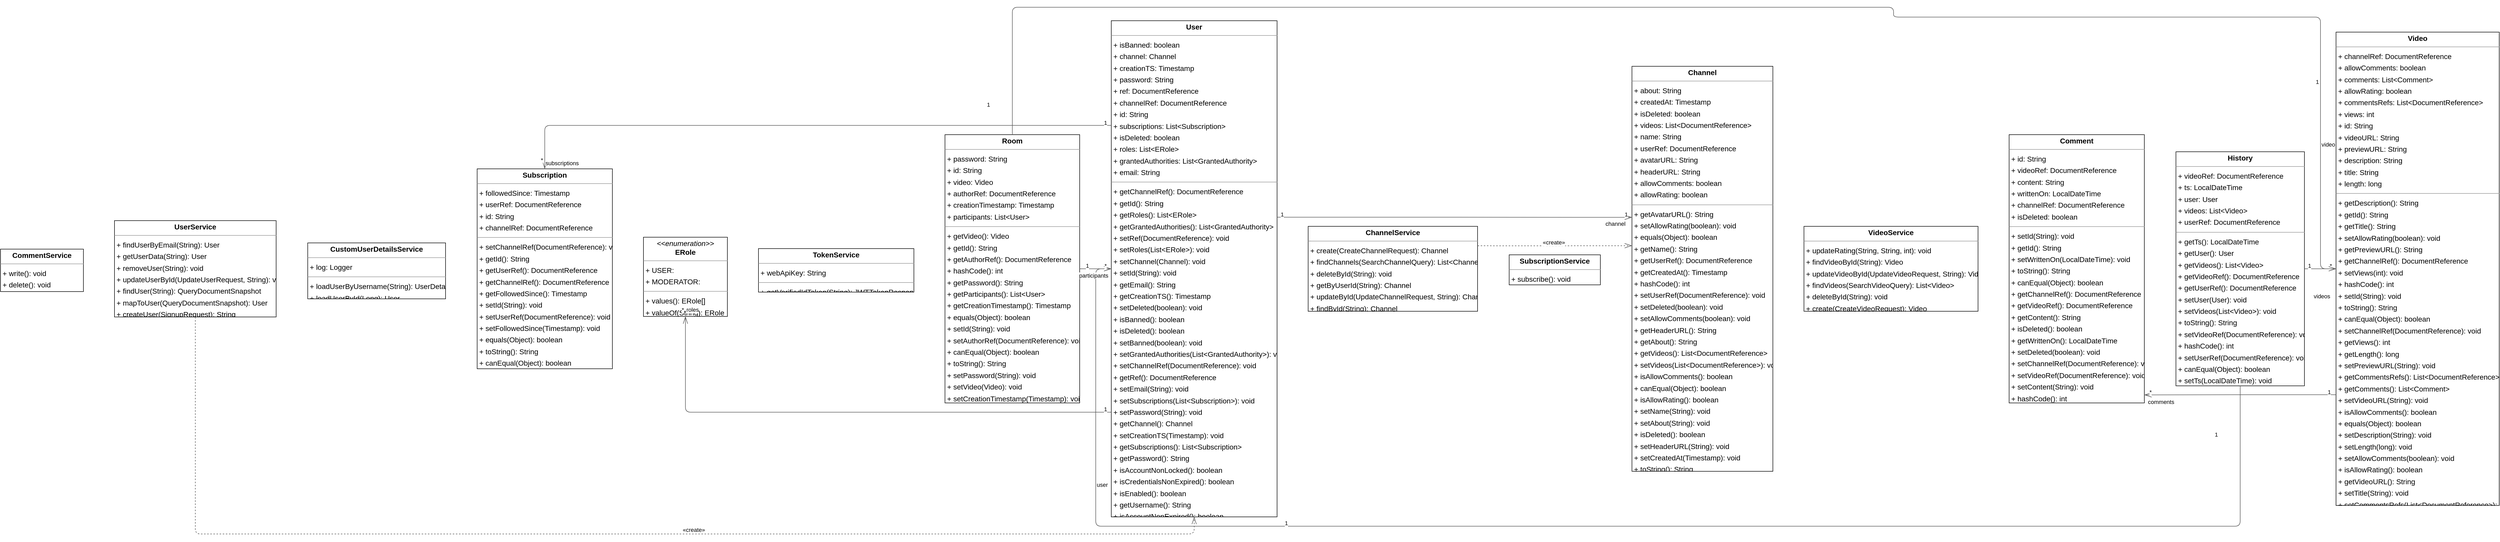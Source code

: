 <mxGraphModel dx="0" dy="0" grid="1" gridSize="10" guides="1" tooltips="1" connect="1" arrows="1" fold="1" page="0" pageScale="1" background="none" math="0" shadow="0">
  <root>
    <mxCell id="0" />
    <mxCell id="1" parent="0" />
    <mxCell id="node11" parent="1" vertex="1" value="&lt;p style=&quot;margin:0px;margin-top:4px;text-align:center;&quot;&gt;&lt;b&gt;Channel&lt;/b&gt;&lt;/p&gt;&lt;hr size=&quot;1&quot;/&gt;&lt;p style=&quot;margin:0 0 0 4px;line-height:1.6;&quot;&gt;+ about: String&lt;br/&gt;+ createdAt: Timestamp&lt;br/&gt;+ isDeleted: boolean&lt;br/&gt;+ videos: List&amp;lt;DocumentReference&amp;gt;&lt;br/&gt;+ name: String&lt;br/&gt;+ userRef: DocumentReference&lt;br/&gt;+ avatarURL: String&lt;br/&gt;+ headerURL: String&lt;br/&gt;+ allowComments: boolean&lt;br/&gt;+ allowRating: boolean&lt;/p&gt;&lt;hr size=&quot;1&quot;/&gt;&lt;p style=&quot;margin:0 0 0 4px;line-height:1.6;&quot;&gt;+ getAvatarURL(): String&lt;br/&gt;+ setAllowRating(boolean): void&lt;br/&gt;+ equals(Object): boolean&lt;br/&gt;+ getName(): String&lt;br/&gt;+ getUserRef(): DocumentReference&lt;br/&gt;+ getCreatedAt(): Timestamp&lt;br/&gt;+ hashCode(): int&lt;br/&gt;+ setUserRef(DocumentReference): void&lt;br/&gt;+ setDeleted(boolean): void&lt;br/&gt;+ setAllowComments(boolean): void&lt;br/&gt;+ getHeaderURL(): String&lt;br/&gt;+ getAbout(): String&lt;br/&gt;+ getVideos(): List&amp;lt;DocumentReference&amp;gt;&lt;br/&gt;+ setVideos(List&amp;lt;DocumentReference&amp;gt;): void&lt;br/&gt;+ isAllowComments(): boolean&lt;br/&gt;+ canEqual(Object): boolean&lt;br/&gt;+ isAllowRating(): boolean&lt;br/&gt;+ setName(String): void&lt;br/&gt;+ setAbout(String): void&lt;br/&gt;+ isDeleted(): boolean&lt;br/&gt;+ setHeaderURL(String): void&lt;br/&gt;+ setCreatedAt(Timestamp): void&lt;br/&gt;+ toString(): String&lt;br/&gt;+ setAvatarURL(String): void&lt;/p&gt;" style="verticalAlign=top;align=left;overflow=fill;fontSize=14;fontFamily=Helvetica;html=1;rounded=0;shadow=0;comic=0;labelBackgroundColor=none;strokeWidth=1;">
      <mxGeometry x="2703" y="-39" width="272" height="782" as="geometry" />
    </mxCell>
    <mxCell id="node0" parent="1" vertex="1" value="&lt;p style=&quot;margin:0px;margin-top:4px;text-align:center;&quot;&gt;&lt;b&gt;ChannelService&lt;/b&gt;&lt;/p&gt;&lt;hr size=&quot;1&quot;/&gt;&lt;p style=&quot;margin:0 0 0 4px;line-height:1.6;&quot;&gt;+ create(CreateChannelRequest): Channel&lt;br/&gt;+ findChannels(SearchChannelQuery): List&amp;lt;Channel&amp;gt;&lt;br/&gt;+ deleteById(String): void&lt;br/&gt;+ getByUserId(String): Channel&lt;br/&gt;+ updateById(UpdateChannelRequest, String): Channel&lt;br/&gt;+ findById(String): Channel&lt;/p&gt;" style="verticalAlign=top;align=left;overflow=fill;fontSize=14;fontFamily=Helvetica;html=1;rounded=0;shadow=0;comic=0;labelBackgroundColor=none;strokeWidth=1;">
      <mxGeometry x="2078" y="270" width="327" height="164" as="geometry" />
    </mxCell>
    <mxCell id="node7" parent="1" vertex="1" value="&lt;p style=&quot;margin:0px;margin-top:4px;text-align:center;&quot;&gt;&lt;b&gt;Comment&lt;/b&gt;&lt;/p&gt;&lt;hr size=&quot;1&quot;/&gt;&lt;p style=&quot;margin:0 0 0 4px;line-height:1.6;&quot;&gt;+ id: String&lt;br/&gt;+ videoRef: DocumentReference&lt;br/&gt;+ content: String&lt;br/&gt;+ writtenOn: LocalDateTime&lt;br/&gt;+ channelRef: DocumentReference&lt;br/&gt;+ isDeleted: boolean&lt;/p&gt;&lt;hr size=&quot;1&quot;/&gt;&lt;p style=&quot;margin:0 0 0 4px;line-height:1.6;&quot;&gt;+ setId(String): void&lt;br/&gt;+ getId(): String&lt;br/&gt;+ setWrittenOn(LocalDateTime): void&lt;br/&gt;+ toString(): String&lt;br/&gt;+ canEqual(Object): boolean&lt;br/&gt;+ getChannelRef(): DocumentReference&lt;br/&gt;+ getVideoRef(): DocumentReference&lt;br/&gt;+ getContent(): String&lt;br/&gt;+ isDeleted(): boolean&lt;br/&gt;+ getWrittenOn(): LocalDateTime&lt;br/&gt;+ setDeleted(boolean): void&lt;br/&gt;+ setChannelRef(DocumentReference): void&lt;br/&gt;+ setVideoRef(DocumentReference): void&lt;br/&gt;+ setContent(String): void&lt;br/&gt;+ hashCode(): int&lt;br/&gt;+ equals(Object): boolean&lt;/p&gt;" style="verticalAlign=top;align=left;overflow=fill;fontSize=14;fontFamily=Helvetica;html=1;rounded=0;shadow=0;comic=0;labelBackgroundColor=none;strokeWidth=1;">
      <mxGeometry x="3431" y="93" width="261" height="518" as="geometry" />
    </mxCell>
    <mxCell id="node1" parent="1" vertex="1" value="&lt;p style=&quot;margin:0px;margin-top:4px;text-align:center;&quot;&gt;&lt;b&gt;CommentService&lt;/b&gt;&lt;/p&gt;&lt;hr size=&quot;1&quot;/&gt;&lt;p style=&quot;margin:0 0 0 4px;line-height:1.6;&quot;&gt;+ write(): void&lt;br/&gt;+ delete(): void&lt;/p&gt;" style="verticalAlign=top;align=left;overflow=fill;fontSize=14;fontFamily=Helvetica;html=1;rounded=0;shadow=0;comic=0;labelBackgroundColor=none;strokeWidth=1;">
      <mxGeometry x="-446" y="314" width="160" height="82" as="geometry" />
    </mxCell>
    <mxCell id="node5" parent="1" vertex="1" value="&lt;p style=&quot;margin:0px;margin-top:4px;text-align:center;&quot;&gt;&lt;b&gt;CustomUserDetailsService&lt;/b&gt;&lt;/p&gt;&lt;hr size=&quot;1&quot;/&gt;&lt;p style=&quot;margin:0 0 0 4px;line-height:1.6;&quot;&gt;+ log: Logger&lt;/p&gt;&lt;hr size=&quot;1&quot;/&gt;&lt;p style=&quot;margin:0 0 0 4px;line-height:1.6;&quot;&gt;+ loadUserByUsername(String): UserDetails&lt;br/&gt;+ loadUserById(Long): User&lt;/p&gt;" style="verticalAlign=top;align=left;overflow=fill;fontSize=14;fontFamily=Helvetica;html=1;rounded=0;shadow=0;comic=0;labelBackgroundColor=none;strokeWidth=1;">
      <mxGeometry x="147" y="302" width="266" height="108" as="geometry" />
    </mxCell>
    <mxCell id="node4" parent="1" vertex="1" value="&lt;p style=&quot;margin:0px;margin-top:4px;text-align:center;&quot;&gt;&lt;i&gt;&amp;lt;&amp;lt;enumeration&amp;gt;&amp;gt;&lt;/i&gt;&lt;br/&gt;&lt;b&gt;ERole&lt;/b&gt;&lt;/p&gt;&lt;hr size=&quot;1&quot;/&gt;&lt;p style=&quot;margin:0 0 0 4px;line-height:1.6;&quot;&gt;+ USER: &lt;br/&gt;+ MODERATOR: &lt;/p&gt;&lt;hr size=&quot;1&quot;/&gt;&lt;p style=&quot;margin:0 0 0 4px;line-height:1.6;&quot;&gt;+ values(): ERole[]&lt;br/&gt;+ valueOf(String): ERole&lt;/p&gt;" style="verticalAlign=top;align=left;overflow=fill;fontSize=14;fontFamily=Helvetica;html=1;rounded=0;shadow=0;comic=0;labelBackgroundColor=none;strokeWidth=1;">
      <mxGeometry x="795" y="291" width="162" height="153" as="geometry" />
    </mxCell>
    <mxCell id="node10" parent="1" vertex="1" value="&lt;p style=&quot;margin:0px;margin-top:4px;text-align:center;&quot;&gt;&lt;b&gt;History&lt;/b&gt;&lt;/p&gt;&lt;hr size=&quot;1&quot;/&gt;&lt;p style=&quot;margin:0 0 0 4px;line-height:1.6;&quot;&gt;+ videoRef: DocumentReference&lt;br/&gt;+ ts: LocalDateTime&lt;br/&gt;+ user: User&lt;br/&gt;+ videos: List&amp;lt;Video&amp;gt;&lt;br/&gt;+ userRef: DocumentReference&lt;/p&gt;&lt;hr size=&quot;1&quot;/&gt;&lt;p style=&quot;margin:0 0 0 4px;line-height:1.6;&quot;&gt;+ getTs(): LocalDateTime&lt;br/&gt;+ getUser(): User&lt;br/&gt;+ getVideos(): List&amp;lt;Video&amp;gt;&lt;br/&gt;+ getVideoRef(): DocumentReference&lt;br/&gt;+ getUserRef(): DocumentReference&lt;br/&gt;+ setUser(User): void&lt;br/&gt;+ setVideos(List&amp;lt;Video&amp;gt;): void&lt;br/&gt;+ toString(): String&lt;br/&gt;+ setVideoRef(DocumentReference): void&lt;br/&gt;+ hashCode(): int&lt;br/&gt;+ setUserRef(DocumentReference): void&lt;br/&gt;+ canEqual(Object): boolean&lt;br/&gt;+ setTs(LocalDateTime): void&lt;br/&gt;+ equals(Object): boolean&lt;/p&gt;" style="verticalAlign=top;align=left;overflow=fill;fontSize=14;fontFamily=Helvetica;html=1;rounded=0;shadow=0;comic=0;labelBackgroundColor=none;strokeWidth=1;">
      <mxGeometry x="3753" y="126" width="248" height="452" as="geometry" />
    </mxCell>
    <mxCell id="node8" parent="1" vertex="1" value="&lt;p style=&quot;margin:0px;margin-top:4px;text-align:center;&quot;&gt;&lt;b&gt;Room&lt;/b&gt;&lt;/p&gt;&lt;hr size=&quot;1&quot;/&gt;&lt;p style=&quot;margin:0 0 0 4px;line-height:1.6;&quot;&gt;+ password: String&lt;br/&gt;+ id: String&lt;br/&gt;+ video: Video&lt;br/&gt;+ authorRef: DocumentReference&lt;br/&gt;+ creationTimestamp: Timestamp&lt;br/&gt;+ participants: List&amp;lt;User&amp;gt;&lt;/p&gt;&lt;hr size=&quot;1&quot;/&gt;&lt;p style=&quot;margin:0 0 0 4px;line-height:1.6;&quot;&gt;+ getVideo(): Video&lt;br/&gt;+ getId(): String&lt;br/&gt;+ getAuthorRef(): DocumentReference&lt;br/&gt;+ hashCode(): int&lt;br/&gt;+ getPassword(): String&lt;br/&gt;+ getParticipants(): List&amp;lt;User&amp;gt;&lt;br/&gt;+ getCreationTimestamp(): Timestamp&lt;br/&gt;+ equals(Object): boolean&lt;br/&gt;+ setId(String): void&lt;br/&gt;+ setAuthorRef(DocumentReference): void&lt;br/&gt;+ canEqual(Object): boolean&lt;br/&gt;+ toString(): String&lt;br/&gt;+ setPassword(String): void&lt;br/&gt;+ setVideo(Video): void&lt;br/&gt;+ setCreationTimestamp(Timestamp): void&lt;br/&gt;+ setParticipants(List&amp;lt;User&amp;gt;): void&lt;/p&gt;" style="verticalAlign=top;align=left;overflow=fill;fontSize=14;fontFamily=Helvetica;html=1;rounded=0;shadow=0;comic=0;labelBackgroundColor=none;strokeWidth=1;">
      <mxGeometry x="1377" y="93" width="260" height="518" as="geometry" />
    </mxCell>
    <mxCell id="node12" parent="1" vertex="1" value="&lt;p style=&quot;margin:0px;margin-top:4px;text-align:center;&quot;&gt;&lt;b&gt;Subscription&lt;/b&gt;&lt;/p&gt;&lt;hr size=&quot;1&quot;/&gt;&lt;p style=&quot;margin:0 0 0 4px;line-height:1.6;&quot;&gt;+ followedSince: Timestamp&lt;br/&gt;+ userRef: DocumentReference&lt;br/&gt;+ id: String&lt;br/&gt;+ channelRef: DocumentReference&lt;/p&gt;&lt;hr size=&quot;1&quot;/&gt;&lt;p style=&quot;margin:0 0 0 4px;line-height:1.6;&quot;&gt;+ setChannelRef(DocumentReference): void&lt;br/&gt;+ getId(): String&lt;br/&gt;+ getUserRef(): DocumentReference&lt;br/&gt;+ getChannelRef(): DocumentReference&lt;br/&gt;+ getFollowedSince(): Timestamp&lt;br/&gt;+ setId(String): void&lt;br/&gt;+ setUserRef(DocumentReference): void&lt;br/&gt;+ setFollowedSince(Timestamp): void&lt;br/&gt;+ equals(Object): boolean&lt;br/&gt;+ toString(): String&lt;br/&gt;+ canEqual(Object): boolean&lt;br/&gt;+ hashCode(): int&lt;/p&gt;" style="verticalAlign=top;align=left;overflow=fill;fontSize=14;fontFamily=Helvetica;html=1;rounded=0;shadow=0;comic=0;labelBackgroundColor=none;strokeWidth=1;">
      <mxGeometry x="474" y="159" width="261" height="386" as="geometry" />
    </mxCell>
    <mxCell id="node13" parent="1" vertex="1" value="&lt;p style=&quot;margin:0px;margin-top:4px;text-align:center;&quot;&gt;&lt;b&gt;SubscriptionService&lt;/b&gt;&lt;/p&gt;&lt;hr size=&quot;1&quot;/&gt;&lt;p style=&quot;margin:0 0 0 4px;line-height:1.6;&quot;&gt;+ subscribe(): void&lt;/p&gt;" style="verticalAlign=top;align=left;overflow=fill;fontSize=14;fontFamily=Helvetica;html=1;rounded=0;shadow=0;comic=0;labelBackgroundColor=none;strokeWidth=1;">
      <mxGeometry x="2466" y="325" width="176" height="58" as="geometry" />
    </mxCell>
    <mxCell id="node9" parent="1" vertex="1" value="&lt;p style=&quot;margin:0px;margin-top:4px;text-align:center;&quot;&gt;&lt;b&gt;TokenService&lt;/b&gt;&lt;/p&gt;&lt;hr size=&quot;1&quot;/&gt;&lt;p style=&quot;margin:0 0 0 4px;line-height:1.6;&quot;&gt;+ webApiKey: String&lt;/p&gt;&lt;hr size=&quot;1&quot;/&gt;&lt;p style=&quot;margin:0 0 0 4px;line-height:1.6;&quot;&gt;+ getVerifiedIdToken(String): JWTTokenResponse&lt;/p&gt;" style="verticalAlign=top;align=left;overflow=fill;fontSize=14;fontFamily=Helvetica;html=1;rounded=0;shadow=0;comic=0;labelBackgroundColor=none;strokeWidth=1;">
      <mxGeometry x="1017" y="313" width="300" height="84" as="geometry" />
    </mxCell>
    <mxCell id="node3" parent="1" vertex="1" value="&lt;p style=&quot;margin:0px;margin-top:4px;text-align:center;&quot;&gt;&lt;b&gt;User&lt;/b&gt;&lt;/p&gt;&lt;hr size=&quot;1&quot;/&gt;&lt;p style=&quot;margin:0 0 0 4px;line-height:1.6;&quot;&gt;+ isBanned: boolean&lt;br/&gt;+ channel: Channel&lt;br/&gt;+ creationTS: Timestamp&lt;br/&gt;+ password: String&lt;br/&gt;+ ref: DocumentReference&lt;br/&gt;+ channelRef: DocumentReference&lt;br/&gt;+ id: String&lt;br/&gt;+ subscriptions: List&amp;lt;Subscription&amp;gt;&lt;br/&gt;+ isDeleted: boolean&lt;br/&gt;+ roles: List&amp;lt;ERole&amp;gt;&lt;br/&gt;+ grantedAuthorities: List&amp;lt;GrantedAuthority&amp;gt;&lt;br/&gt;+ email: String&lt;/p&gt;&lt;hr size=&quot;1&quot;/&gt;&lt;p style=&quot;margin:0 0 0 4px;line-height:1.6;&quot;&gt;+ getChannelRef(): DocumentReference&lt;br/&gt;+ getId(): String&lt;br/&gt;+ getRoles(): List&amp;lt;ERole&amp;gt;&lt;br/&gt;+ getGrantedAuthorities(): List&amp;lt;GrantedAuthority&amp;gt;&lt;br/&gt;+ setRef(DocumentReference): void&lt;br/&gt;+ setRoles(List&amp;lt;ERole&amp;gt;): void&lt;br/&gt;+ setChannel(Channel): void&lt;br/&gt;+ setId(String): void&lt;br/&gt;+ getEmail(): String&lt;br/&gt;+ getCreationTS(): Timestamp&lt;br/&gt;+ setDeleted(boolean): void&lt;br/&gt;+ isBanned(): boolean&lt;br/&gt;+ isDeleted(): boolean&lt;br/&gt;+ setBanned(boolean): void&lt;br/&gt;+ setGrantedAuthorities(List&amp;lt;GrantedAuthority&amp;gt;): void&lt;br/&gt;+ setChannelRef(DocumentReference): void&lt;br/&gt;+ getRef(): DocumentReference&lt;br/&gt;+ setEmail(String): void&lt;br/&gt;+ setSubscriptions(List&amp;lt;Subscription&amp;gt;): void&lt;br/&gt;+ setPassword(String): void&lt;br/&gt;+ getChannel(): Channel&lt;br/&gt;+ setCreationTS(Timestamp): void&lt;br/&gt;+ getSubscriptions(): List&amp;lt;Subscription&amp;gt;&lt;br/&gt;+ getPassword(): String&lt;br/&gt;+ isAccountNonLocked(): boolean&lt;br/&gt;+ isCredentialsNonExpired(): boolean&lt;br/&gt;+ isEnabled(): boolean&lt;br/&gt;+ getUsername(): String&lt;br/&gt;+ isAccountNonExpired(): boolean&lt;br/&gt;+ getAuthorities(): Collection&amp;lt;GrantedAuthority&amp;gt;&lt;/p&gt;" style="verticalAlign=top;align=left;overflow=fill;fontSize=14;fontFamily=Helvetica;html=1;rounded=0;shadow=0;comic=0;labelBackgroundColor=none;strokeWidth=1;">
      <mxGeometry x="1698" y="-127" width="320" height="958" as="geometry" />
    </mxCell>
    <mxCell id="node2" parent="1" vertex="1" value="&lt;p style=&quot;margin:0px;margin-top:4px;text-align:center;&quot;&gt;&lt;b&gt;UserService&lt;/b&gt;&lt;/p&gt;&lt;hr size=&quot;1&quot;/&gt;&lt;p style=&quot;margin:0 0 0 4px;line-height:1.6;&quot;&gt;+ findUserByEmail(String): User&lt;br/&gt;+ getUserData(String): User&lt;br/&gt;+ removeUser(String): void&lt;br/&gt;+ updateUserById(UpdateUserRequest, String): void&lt;br/&gt;+ findUser(String): QueryDocumentSnapshot&lt;br/&gt;+ mapToUser(QueryDocumentSnapshot): User&lt;br/&gt;+ createUser(SignupRequest): String&lt;/p&gt;" style="verticalAlign=top;align=left;overflow=fill;fontSize=14;fontFamily=Helvetica;html=1;rounded=0;shadow=0;comic=0;labelBackgroundColor=none;strokeWidth=1;">
      <mxGeometry x="-226" y="259" width="312" height="186" as="geometry" />
    </mxCell>
    <mxCell id="node14" parent="1" vertex="1" value="&lt;p style=&quot;margin:0px;margin-top:4px;text-align:center;&quot;&gt;&lt;b&gt;Video&lt;/b&gt;&lt;/p&gt;&lt;hr size=&quot;1&quot;/&gt;&lt;p style=&quot;margin:0 0 0 4px;line-height:1.6;&quot;&gt;+ channelRef: DocumentReference&lt;br/&gt;+ allowComments: boolean&lt;br/&gt;+ comments: List&amp;lt;Comment&amp;gt;&lt;br/&gt;+ allowRating: boolean&lt;br/&gt;+ commentsRefs: List&amp;lt;DocumentReference&amp;gt;&lt;br/&gt;+ views: int&lt;br/&gt;+ id: String&lt;br/&gt;+ videoURL: String&lt;br/&gt;+ previewURL: String&lt;br/&gt;+ description: String&lt;br/&gt;+ title: String&lt;br/&gt;+ length: long&lt;/p&gt;&lt;hr size=&quot;1&quot;/&gt;&lt;p style=&quot;margin:0 0 0 4px;line-height:1.6;&quot;&gt;+ getDescription(): String&lt;br/&gt;+ getId(): String&lt;br/&gt;+ getTitle(): String&lt;br/&gt;+ setAllowRating(boolean): void&lt;br/&gt;+ getPreviewURL(): String&lt;br/&gt;+ getChannelRef(): DocumentReference&lt;br/&gt;+ setViews(int): void&lt;br/&gt;+ hashCode(): int&lt;br/&gt;+ setId(String): void&lt;br/&gt;+ toString(): String&lt;br/&gt;+ canEqual(Object): boolean&lt;br/&gt;+ setChannelRef(DocumentReference): void&lt;br/&gt;+ getViews(): int&lt;br/&gt;+ getLength(): long&lt;br/&gt;+ setPreviewURL(String): void&lt;br/&gt;+ getCommentsRefs(): List&amp;lt;DocumentReference&amp;gt;&lt;br/&gt;+ getComments(): List&amp;lt;Comment&amp;gt;&lt;br/&gt;+ setVideoURL(String): void&lt;br/&gt;+ isAllowComments(): boolean&lt;br/&gt;+ equals(Object): boolean&lt;br/&gt;+ setDescription(String): void&lt;br/&gt;+ setLength(long): void&lt;br/&gt;+ setAllowComments(boolean): void&lt;br/&gt;+ isAllowRating(): boolean&lt;br/&gt;+ getVideoURL(): String&lt;br/&gt;+ setTitle(String): void&lt;br/&gt;+ setCommentsRefs(List&amp;lt;DocumentReference&amp;gt;): void&lt;br/&gt;+ setComments(List&amp;lt;Comment&amp;gt;): void&lt;/p&gt;" style="verticalAlign=top;align=left;overflow=fill;fontSize=14;fontFamily=Helvetica;html=1;rounded=0;shadow=0;comic=0;labelBackgroundColor=none;strokeWidth=1;">
      <mxGeometry x="4062" y="-105" width="315" height="914" as="geometry" />
    </mxCell>
    <mxCell id="node6" parent="1" vertex="1" value="&lt;p style=&quot;margin:0px;margin-top:4px;text-align:center;&quot;&gt;&lt;b&gt;VideoService&lt;/b&gt;&lt;/p&gt;&lt;hr size=&quot;1&quot;/&gt;&lt;p style=&quot;margin:0 0 0 4px;line-height:1.6;&quot;&gt;+ updateRating(String, String, int): void&lt;br/&gt;+ findVideoById(String): Video&lt;br/&gt;+ updateVideoById(UpdateVideoRequest, String): Video&lt;br/&gt;+ findVideos(SearchVideoQuery): List&amp;lt;Video&amp;gt;&lt;br/&gt;+ deleteById(String): void&lt;br/&gt;+ create(CreateVideoRequest): Video&lt;/p&gt;" style="verticalAlign=top;align=left;overflow=fill;fontSize=14;fontFamily=Helvetica;html=1;rounded=0;shadow=0;comic=0;labelBackgroundColor=none;strokeWidth=1;">
      <mxGeometry x="3035" y="270" width="336" height="164" as="geometry" />
    </mxCell>
    <mxCell id="edge0" edge="1" value="" parent="1" source="node0" target="node11" style="html=1;rounded=1;edgeStyle=orthogonalEdgeStyle;dashed=1;startArrow=none;endArrow=openThin;endSize=12;strokeColor=#595959;exitX=1.000;exitY=0.229;exitDx=0;exitDy=0;entryX=0.000;entryY=0.443;entryDx=0;entryDy=0;">
      <mxGeometry width="50" height="50" relative="1" as="geometry">
        <Array as="points" />
      </mxGeometry>
    </mxCell>
    <mxCell id="label2" parent="edge0" vertex="1" connectable="0" value="«create»" style="edgeLabel;resizable=0;html=1;align=left;verticalAlign=top;strokeColor=default;">
      <mxGeometry x="2529" y="288" as="geometry" />
    </mxCell>
    <mxCell id="edge7" edge="1" value="" parent="1" source="node10" target="node3" style="html=1;rounded=1;edgeStyle=orthogonalEdgeStyle;dashed=0;startArrow=diamondThinstartSize=12;endArrow=openThin;endSize=12;strokeColor=#595959;exitX=0.500;exitY=1.000;exitDx=0;exitDy=0;entryX=0.000;entryY=0.500;entryDx=0;entryDy=0;">
      <mxGeometry width="50" height="50" relative="1" as="geometry">
        <Array as="points">
          <mxPoint x="3877" y="849" />
          <mxPoint x="1668" y="849" />
          <mxPoint x="1668" y="352" />
        </Array>
      </mxGeometry>
    </mxCell>
    <mxCell id="label42" parent="edge7" vertex="1" connectable="0" value="1" style="edgeLabel;resizable=0;html=1;align=left;verticalAlign=top;strokeColor=default;">
      <mxGeometry x="3826" y="659" as="geometry" />
    </mxCell>
    <mxCell id="label46" parent="edge7" vertex="1" connectable="0" value="1" style="edgeLabel;resizable=0;html=1;align=left;verticalAlign=top;strokeColor=default;">
      <mxGeometry x="2031" y="830" as="geometry" />
    </mxCell>
    <mxCell id="label47" parent="edge7" vertex="1" connectable="0" value="user" style="edgeLabel;resizable=0;html=1;align=left;verticalAlign=top;strokeColor=default;">
      <mxGeometry x="1668" y="756" as="geometry" />
    </mxCell>
    <mxCell id="edge3" edge="1" value="" parent="1" source="node10" target="node14" style="html=1;rounded=1;edgeStyle=orthogonalEdgeStyle;dashed=0;startArrow=diamondThinstartSize=12;endArrow=openThin;endSize=12;strokeColor=#595959;exitX=1.000;exitY=0.500;exitDx=0;exitDy=0;entryX=0.000;entryY=0.500;entryDx=0;entryDy=0;">
      <mxGeometry width="50" height="50" relative="1" as="geometry">
        <Array as="points" />
      </mxGeometry>
    </mxCell>
    <mxCell id="label18" parent="edge3" vertex="1" connectable="0" value="1" style="edgeLabel;resizable=0;html=1;align=left;verticalAlign=top;strokeColor=default;">
      <mxGeometry x="4006" y="333" as="geometry" />
    </mxCell>
    <mxCell id="label22" parent="edge3" vertex="1" connectable="0" value="*" style="edgeLabel;resizable=0;html=1;align=left;verticalAlign=top;strokeColor=default;">
      <mxGeometry x="4048" y="333" as="geometry" />
    </mxCell>
    <mxCell id="label23" parent="edge3" vertex="1" connectable="0" value="videos" style="edgeLabel;resizable=0;html=1;align=left;verticalAlign=top;strokeColor=default;">
      <mxGeometry x="4017" y="392" as="geometry" />
    </mxCell>
    <mxCell id="edge5" edge="1" value="" parent="1" source="node8" target="node3" style="html=1;rounded=1;edgeStyle=orthogonalEdgeStyle;dashed=0;startArrow=diamondThinstartSize=12;endArrow=openThin;endSize=12;strokeColor=#595959;exitX=1.000;exitY=0.500;exitDx=0;exitDy=0;entryX=0.000;entryY=0.500;entryDx=0;entryDy=0;">
      <mxGeometry width="50" height="50" relative="1" as="geometry">
        <Array as="points" />
      </mxGeometry>
    </mxCell>
    <mxCell id="label30" parent="edge5" vertex="1" connectable="0" value="1" style="edgeLabel;resizable=0;html=1;align=left;verticalAlign=top;strokeColor=default;">
      <mxGeometry x="1647" y="333" as="geometry" />
    </mxCell>
    <mxCell id="label34" parent="edge5" vertex="1" connectable="0" value="*" style="edgeLabel;resizable=0;html=1;align=left;verticalAlign=top;strokeColor=default;">
      <mxGeometry x="1683" y="333" as="geometry" />
    </mxCell>
    <mxCell id="label35" parent="edge5" vertex="1" connectable="0" value="participants" style="edgeLabel;resizable=0;html=1;align=left;verticalAlign=top;strokeColor=default;">
      <mxGeometry x="1634" y="352" as="geometry" />
    </mxCell>
    <mxCell id="edge2" edge="1" value="" parent="1" source="node8" target="node14" style="html=1;rounded=1;edgeStyle=orthogonalEdgeStyle;dashed=0;startArrow=diamondThinstartSize=12;endArrow=openThin;endSize=12;strokeColor=#595959;exitX=0.500;exitY=0.000;exitDx=0;exitDy=0;entryX=0.000;entryY=0.500;entryDx=0;entryDy=0;">
      <mxGeometry width="50" height="50" relative="1" as="geometry">
        <Array as="points">
          <mxPoint x="1507" y="-153" />
          <mxPoint x="3208" y="-153" />
          <mxPoint x="3208" y="-134" />
          <mxPoint x="4032" y="-134" />
          <mxPoint x="4032" y="352" />
        </Array>
      </mxGeometry>
    </mxCell>
    <mxCell id="label12" parent="edge2" vertex="1" connectable="0" value="1" style="edgeLabel;resizable=0;html=1;align=left;verticalAlign=top;strokeColor=default;">
      <mxGeometry x="1456" y="22" as="geometry" />
    </mxCell>
    <mxCell id="label16" parent="edge2" vertex="1" connectable="0" value="1" style="edgeLabel;resizable=0;html=1;align=left;verticalAlign=top;strokeColor=default;">
      <mxGeometry x="4021" y="-22" as="geometry" />
    </mxCell>
    <mxCell id="label17" parent="edge2" vertex="1" connectable="0" value="video" style="edgeLabel;resizable=0;html=1;align=left;verticalAlign=top;strokeColor=default;">
      <mxGeometry x="4032" y="99" as="geometry" />
    </mxCell>
    <mxCell id="edge8" edge="1" value="" parent="1" source="node3" target="node11" style="html=1;rounded=1;edgeStyle=orthogonalEdgeStyle;dashed=0;startArrow=diamondThinstartSize=12;endArrow=openThin;endSize=12;strokeColor=#595959;exitX=1.000;exitY=0.396;exitDx=0;exitDy=0;entryX=0.000;entryY=0.373;entryDx=0;entryDy=0;">
      <mxGeometry width="50" height="50" relative="1" as="geometry">
        <Array as="points" />
      </mxGeometry>
    </mxCell>
    <mxCell id="label48" parent="edge8" vertex="1" connectable="0" value="1" style="edgeLabel;resizable=0;html=1;align=left;verticalAlign=top;strokeColor=default;">
      <mxGeometry x="2023" y="234" as="geometry" />
    </mxCell>
    <mxCell id="label52" parent="edge8" vertex="1" connectable="0" value="1" style="edgeLabel;resizable=0;html=1;align=left;verticalAlign=top;strokeColor=default;">
      <mxGeometry x="2687" y="234" as="geometry" />
    </mxCell>
    <mxCell id="label53" parent="edge8" vertex="1" connectable="0" value="channel" style="edgeLabel;resizable=0;html=1;align=left;verticalAlign=top;strokeColor=default;">
      <mxGeometry x="2650" y="252" as="geometry" />
    </mxCell>
    <mxCell id="edge9" edge="1" value="" parent="1" source="node3" target="node4" style="html=1;rounded=1;edgeStyle=orthogonalEdgeStyle;dashed=0;startArrow=diamondThinstartSize=12;endArrow=openThin;endSize=12;strokeColor=#595959;exitX=0.000;exitY=0.789;exitDx=0;exitDy=0;entryX=0.500;entryY=1.000;entryDx=0;entryDy=0;">
      <mxGeometry width="50" height="50" relative="1" as="geometry">
        <Array as="points">
          <mxPoint x="876" y="628" />
        </Array>
      </mxGeometry>
    </mxCell>
    <mxCell id="label54" parent="edge9" vertex="1" connectable="0" value="1" style="edgeLabel;resizable=0;html=1;align=left;verticalAlign=top;strokeColor=default;">
      <mxGeometry x="1682" y="610" as="geometry" />
    </mxCell>
    <mxCell id="label58" parent="edge9" vertex="1" connectable="0" value="*" style="edgeLabel;resizable=0;html=1;align=left;verticalAlign=top;strokeColor=default;">
      <mxGeometry x="867" y="418" as="geometry" />
    </mxCell>
    <mxCell id="label59" parent="edge9" vertex="1" connectable="0" value="roles" style="edgeLabel;resizable=0;html=1;align=left;verticalAlign=top;strokeColor=default;">
      <mxGeometry x="876" y="418" as="geometry" />
    </mxCell>
    <mxCell id="edge1" edge="1" value="" parent="1" source="node3" target="node12" style="html=1;rounded=1;edgeStyle=orthogonalEdgeStyle;dashed=0;startArrow=diamondThinstartSize=12;endArrow=openThin;endSize=12;strokeColor=#595959;exitX=0.000;exitY=0.211;exitDx=0;exitDy=0;entryX=0.500;entryY=0.000;entryDx=0;entryDy=0;">
      <mxGeometry width="50" height="50" relative="1" as="geometry">
        <Array as="points">
          <mxPoint x="604" y="75" />
        </Array>
      </mxGeometry>
    </mxCell>
    <mxCell id="label6" parent="edge1" vertex="1" connectable="0" value="1" style="edgeLabel;resizable=0;html=1;align=left;verticalAlign=top;strokeColor=default;">
      <mxGeometry x="1682" y="57" as="geometry" />
    </mxCell>
    <mxCell id="label10" parent="edge1" vertex="1" connectable="0" value="*" style="edgeLabel;resizable=0;html=1;align=left;verticalAlign=top;strokeColor=default;">
      <mxGeometry x="595" y="129" as="geometry" />
    </mxCell>
    <mxCell id="label11" parent="edge1" vertex="1" connectable="0" value="subscriptions" style="edgeLabel;resizable=0;html=1;align=left;verticalAlign=top;strokeColor=default;">
      <mxGeometry x="604" y="135" as="geometry" />
    </mxCell>
    <mxCell id="edge6" edge="1" value="" parent="1" source="node2" target="node3" style="html=1;rounded=1;edgeStyle=orthogonalEdgeStyle;dashed=1;startArrow=none;endArrow=openThin;endSize=12;strokeColor=#595959;exitX=0.500;exitY=1.000;exitDx=0;exitDy=0;entryX=0.500;entryY=1.000;entryDx=0;entryDy=0;">
      <mxGeometry width="50" height="50" relative="1" as="geometry">
        <Array as="points">
          <mxPoint x="-70" y="864" />
          <mxPoint x="1858" y="864" />
        </Array>
      </mxGeometry>
    </mxCell>
    <mxCell id="label38" parent="edge6" vertex="1" connectable="0" value="«create»" style="edgeLabel;resizable=0;html=1;align=left;verticalAlign=top;strokeColor=default;">
      <mxGeometry x="869" y="843" as="geometry" />
    </mxCell>
    <mxCell id="edge4" edge="1" value="" parent="1" source="node14" target="node7" style="html=1;rounded=1;edgeStyle=orthogonalEdgeStyle;dashed=0;startArrow=diamondThinstartSize=12;endArrow=openThin;endSize=12;strokeColor=#595959;exitX=0.000;exitY=0.766;exitDx=0;exitDy=0;entryX=1.000;entryY=0.970;entryDx=0;entryDy=0;">
      <mxGeometry width="50" height="50" relative="1" as="geometry">
        <Array as="points" />
      </mxGeometry>
    </mxCell>
    <mxCell id="label24" parent="edge4" vertex="1" connectable="0" value="1" style="edgeLabel;resizable=0;html=1;align=left;verticalAlign=top;strokeColor=default;">
      <mxGeometry x="4044" y="577" as="geometry" />
    </mxCell>
    <mxCell id="label28" parent="edge4" vertex="1" connectable="0" value="*" style="edgeLabel;resizable=0;html=1;align=left;verticalAlign=top;strokeColor=default;">
      <mxGeometry x="3700" y="577" as="geometry" />
    </mxCell>
    <mxCell id="label29" parent="edge4" vertex="1" connectable="0" value="comments" style="edgeLabel;resizable=0;html=1;align=left;verticalAlign=top;strokeColor=default;">
      <mxGeometry x="3697" y="596" as="geometry" />
    </mxCell>
  </root>
</mxGraphModel>